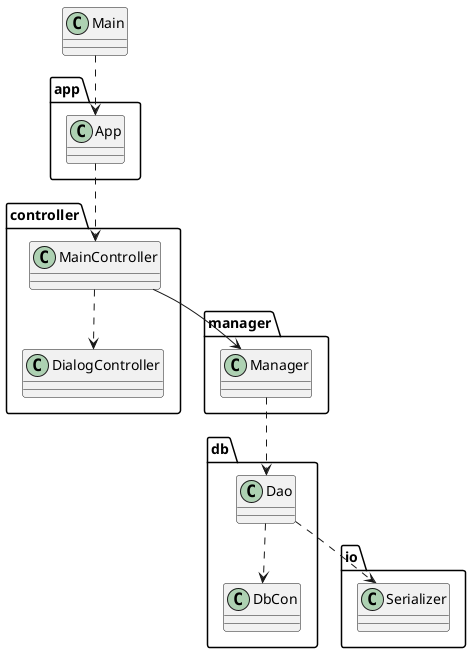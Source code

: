 @startuml
class controller.DialogController {
}
class manager.Manager {
}
class app.App {
}
class io.Serializer {
}
class db.DbCon {
}
class db.Dao {
}
class controller.MainController {
}
class Main {
}

Main ..> app.App
app.App ..> controller.MainController
controller.MainController ..> controller.DialogController
controller.MainController --> manager.Manager
db.Dao ..> db.DbCon
db.Dao ..> io.Serializer
manager.Manager ..> db.Dao
@enduml